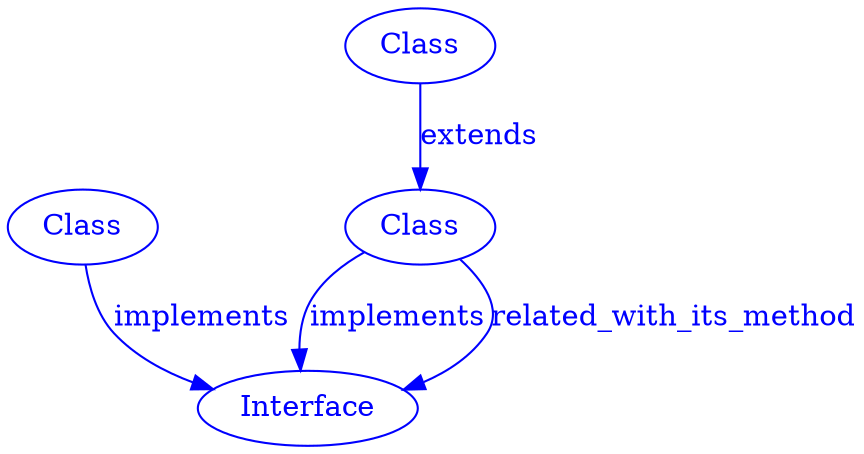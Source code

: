 digraph SubdueGraph {
  185 [label="Class",color=blue,fontcolor=blue];
  237 [label="Class",color=blue,fontcolor=blue];
  271 [label="Class",color=blue,fontcolor=blue];
  409 [label="Interface",color=blue,fontcolor=blue];
  185 -> 409 [label="implements",color=blue,fontcolor=blue];
  237 -> 409 [label="implements",color=blue,fontcolor=blue];
  271 -> 185 [label="extends",color=blue,fontcolor=blue];
  185 -> 409 [label="related_with_its_method",color=blue,fontcolor=blue];
}

